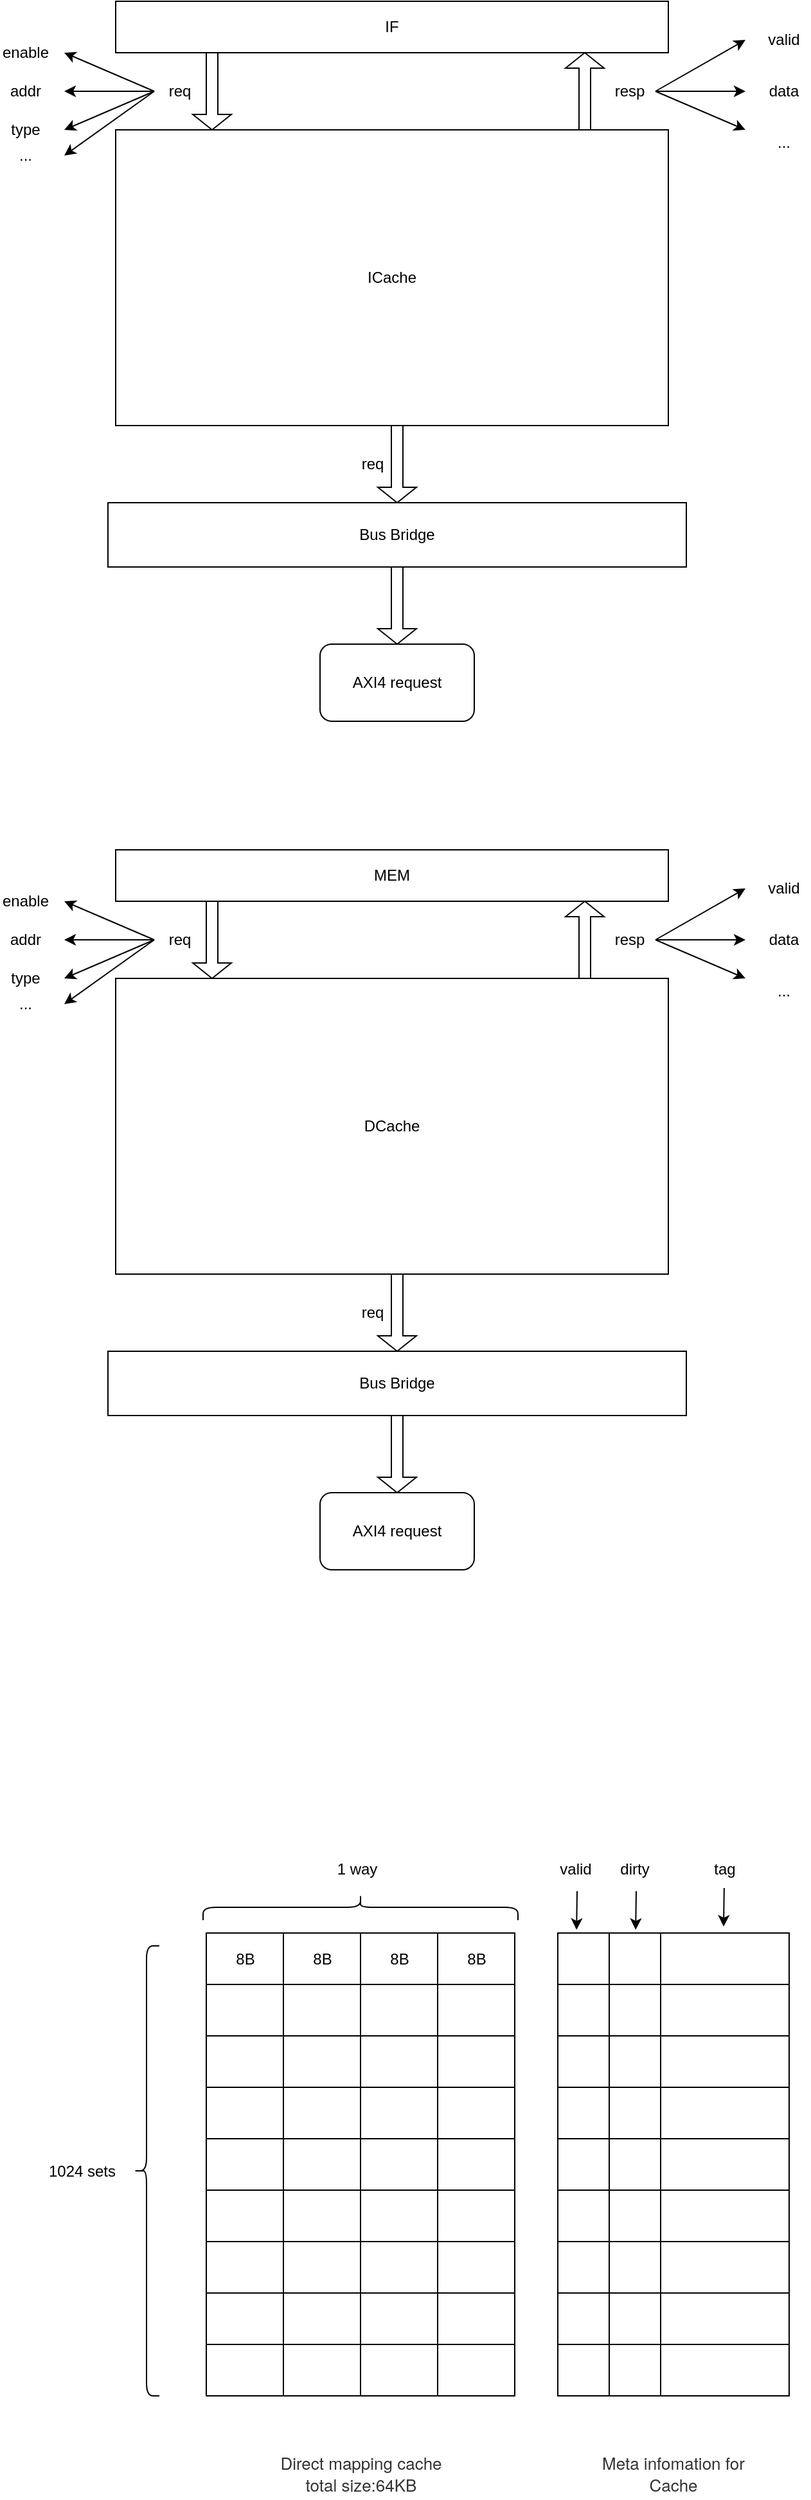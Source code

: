 <mxfile version="14.6.6" type="github">
  <diagram id="e_7Sd0VW4q8tO5xTEZXi" name="Page-1">
    <mxGraphModel dx="2062" dy="1161" grid="1" gridSize="10" guides="1" tooltips="1" connect="1" arrows="1" fold="1" page="1" pageScale="1" pageWidth="827" pageHeight="1169" math="0" shadow="0">
      <root>
        <mxCell id="0" />
        <mxCell id="1" parent="0" />
        <mxCell id="GGSO2HhwlYHAhnENUzxS-1" value="ICache" style="rounded=0;whiteSpace=wrap;html=1;" vertex="1" parent="1">
          <mxGeometry x="180" y="360" width="430" height="230" as="geometry" />
        </mxCell>
        <mxCell id="GGSO2HhwlYHAhnENUzxS-2" value="IF" style="rounded=0;whiteSpace=wrap;html=1;" vertex="1" parent="1">
          <mxGeometry x="180" y="260" width="430" height="40" as="geometry" />
        </mxCell>
        <mxCell id="GGSO2HhwlYHAhnENUzxS-3" value="" style="shape=singleArrow;direction=south;whiteSpace=wrap;html=1;" vertex="1" parent="1">
          <mxGeometry x="240" y="300" width="30" height="60" as="geometry" />
        </mxCell>
        <mxCell id="GGSO2HhwlYHAhnENUzxS-4" value="" style="shape=singleArrow;direction=south;whiteSpace=wrap;html=1;rotation=-180;" vertex="1" parent="1">
          <mxGeometry x="530" y="300" width="30" height="60" as="geometry" />
        </mxCell>
        <mxCell id="GGSO2HhwlYHAhnENUzxS-9" style="edgeStyle=orthogonalEdgeStyle;rounded=0;orthogonalLoop=1;jettySize=auto;html=1;exitX=0;exitY=0.5;exitDx=0;exitDy=0;" edge="1" parent="1" source="GGSO2HhwlYHAhnENUzxS-5">
          <mxGeometry relative="1" as="geometry">
            <mxPoint x="140" y="330" as="targetPoint" />
          </mxGeometry>
        </mxCell>
        <mxCell id="GGSO2HhwlYHAhnENUzxS-5" value="req" style="text;html=1;strokeColor=none;fillColor=none;align=center;verticalAlign=middle;whiteSpace=wrap;rounded=0;" vertex="1" parent="1">
          <mxGeometry x="210" y="320" width="40" height="20" as="geometry" />
        </mxCell>
        <mxCell id="GGSO2HhwlYHAhnENUzxS-18" style="edgeStyle=orthogonalEdgeStyle;rounded=0;orthogonalLoop=1;jettySize=auto;html=1;exitX=1;exitY=0.5;exitDx=0;exitDy=0;" edge="1" parent="1" source="GGSO2HhwlYHAhnENUzxS-7">
          <mxGeometry relative="1" as="geometry">
            <mxPoint x="670" y="330" as="targetPoint" />
          </mxGeometry>
        </mxCell>
        <mxCell id="GGSO2HhwlYHAhnENUzxS-7" value="resp" style="text;html=1;strokeColor=none;fillColor=none;align=center;verticalAlign=middle;whiteSpace=wrap;rounded=0;" vertex="1" parent="1">
          <mxGeometry x="560" y="320" width="40" height="20" as="geometry" />
        </mxCell>
        <mxCell id="GGSO2HhwlYHAhnENUzxS-8" value="" style="endArrow=classic;html=1;exitX=0;exitY=0.5;exitDx=0;exitDy=0;" edge="1" parent="1" source="GGSO2HhwlYHAhnENUzxS-5">
          <mxGeometry width="50" height="50" relative="1" as="geometry">
            <mxPoint x="110" y="360" as="sourcePoint" />
            <mxPoint x="140" y="300" as="targetPoint" />
          </mxGeometry>
        </mxCell>
        <mxCell id="GGSO2HhwlYHAhnENUzxS-10" value="" style="endArrow=classic;html=1;" edge="1" parent="1">
          <mxGeometry width="50" height="50" relative="1" as="geometry">
            <mxPoint x="210" y="330" as="sourcePoint" />
            <mxPoint x="140" y="360" as="targetPoint" />
          </mxGeometry>
        </mxCell>
        <mxCell id="GGSO2HhwlYHAhnENUzxS-11" value="enable" style="text;html=1;strokeColor=none;fillColor=none;align=center;verticalAlign=middle;whiteSpace=wrap;rounded=0;" vertex="1" parent="1">
          <mxGeometry x="90" y="290" width="40" height="20" as="geometry" />
        </mxCell>
        <mxCell id="GGSO2HhwlYHAhnENUzxS-12" value="addr" style="text;html=1;strokeColor=none;fillColor=none;align=center;verticalAlign=middle;whiteSpace=wrap;rounded=0;" vertex="1" parent="1">
          <mxGeometry x="90" y="320" width="40" height="20" as="geometry" />
        </mxCell>
        <mxCell id="GGSO2HhwlYHAhnENUzxS-13" value="type" style="text;html=1;strokeColor=none;fillColor=none;align=center;verticalAlign=middle;whiteSpace=wrap;rounded=0;" vertex="1" parent="1">
          <mxGeometry x="90" y="350" width="40" height="20" as="geometry" />
        </mxCell>
        <mxCell id="GGSO2HhwlYHAhnENUzxS-15" value="" style="endArrow=classic;html=1;" edge="1" parent="1">
          <mxGeometry width="50" height="50" relative="1" as="geometry">
            <mxPoint x="210" y="330" as="sourcePoint" />
            <mxPoint x="140" y="380" as="targetPoint" />
          </mxGeometry>
        </mxCell>
        <mxCell id="GGSO2HhwlYHAhnENUzxS-16" value="..." style="text;html=1;strokeColor=none;fillColor=none;align=center;verticalAlign=middle;whiteSpace=wrap;rounded=0;" vertex="1" parent="1">
          <mxGeometry x="90" y="370" width="40" height="20" as="geometry" />
        </mxCell>
        <mxCell id="GGSO2HhwlYHAhnENUzxS-17" value="" style="endArrow=classic;html=1;exitX=1;exitY=0.5;exitDx=0;exitDy=0;" edge="1" parent="1" source="GGSO2HhwlYHAhnENUzxS-7">
          <mxGeometry width="50" height="50" relative="1" as="geometry">
            <mxPoint x="650" y="340" as="sourcePoint" />
            <mxPoint x="670" y="290" as="targetPoint" />
          </mxGeometry>
        </mxCell>
        <mxCell id="GGSO2HhwlYHAhnENUzxS-19" value="" style="endArrow=classic;html=1;" edge="1" parent="1">
          <mxGeometry width="50" height="50" relative="1" as="geometry">
            <mxPoint x="600" y="330" as="sourcePoint" />
            <mxPoint x="670" y="360" as="targetPoint" />
          </mxGeometry>
        </mxCell>
        <mxCell id="GGSO2HhwlYHAhnENUzxS-21" value="valid" style="text;html=1;strokeColor=none;fillColor=none;align=center;verticalAlign=middle;whiteSpace=wrap;rounded=0;" vertex="1" parent="1">
          <mxGeometry x="680" y="280" width="40" height="20" as="geometry" />
        </mxCell>
        <mxCell id="GGSO2HhwlYHAhnENUzxS-22" value="data" style="text;html=1;strokeColor=none;fillColor=none;align=center;verticalAlign=middle;whiteSpace=wrap;rounded=0;" vertex="1" parent="1">
          <mxGeometry x="680" y="320" width="40" height="20" as="geometry" />
        </mxCell>
        <mxCell id="GGSO2HhwlYHAhnENUzxS-23" value="..." style="text;html=1;strokeColor=none;fillColor=none;align=center;verticalAlign=middle;whiteSpace=wrap;rounded=0;" vertex="1" parent="1">
          <mxGeometry x="680" y="360" width="40" height="20" as="geometry" />
        </mxCell>
        <mxCell id="GGSO2HhwlYHAhnENUzxS-25" value="" style="shape=singleArrow;direction=south;whiteSpace=wrap;html=1;" vertex="1" parent="1">
          <mxGeometry x="384" y="590" width="30" height="60" as="geometry" />
        </mxCell>
        <mxCell id="GGSO2HhwlYHAhnENUzxS-26" value="Bus Bridge" style="rounded=0;whiteSpace=wrap;html=1;" vertex="1" parent="1">
          <mxGeometry x="174" y="650" width="450" height="50" as="geometry" />
        </mxCell>
        <mxCell id="GGSO2HhwlYHAhnENUzxS-45" value="req" style="text;html=1;strokeColor=none;fillColor=none;align=center;verticalAlign=middle;whiteSpace=wrap;rounded=0;" vertex="1" parent="1">
          <mxGeometry x="360" y="610" width="40" height="20" as="geometry" />
        </mxCell>
        <mxCell id="GGSO2HhwlYHAhnENUzxS-46" value="" style="shape=singleArrow;direction=south;whiteSpace=wrap;html=1;" vertex="1" parent="1">
          <mxGeometry x="384" y="700" width="30" height="60" as="geometry" />
        </mxCell>
        <mxCell id="GGSO2HhwlYHAhnENUzxS-47" value="AXI4 request" style="rounded=1;whiteSpace=wrap;html=1;" vertex="1" parent="1">
          <mxGeometry x="339" y="760" width="120" height="60" as="geometry" />
        </mxCell>
        <mxCell id="GGSO2HhwlYHAhnENUzxS-76" value="" style="shape=curlyBracket;whiteSpace=wrap;html=1;rounded=1;" vertex="1" parent="1">
          <mxGeometry x="194" y="1772.5" width="20" height="350" as="geometry" />
        </mxCell>
        <mxCell id="GGSO2HhwlYHAhnENUzxS-77" value="1024 sets" style="text;html=1;strokeColor=none;fillColor=none;align=center;verticalAlign=middle;whiteSpace=wrap;rounded=0;" vertex="1" parent="1">
          <mxGeometry x="124" y="1942.5" width="60" height="10" as="geometry" />
        </mxCell>
        <mxCell id="GGSO2HhwlYHAhnENUzxS-78" value="" style="shape=curlyBracket;whiteSpace=wrap;html=1;rounded=1;flipH=1;rotation=-90;" vertex="1" parent="1">
          <mxGeometry x="360.5" y="1620" width="20" height="245" as="geometry" />
        </mxCell>
        <mxCell id="GGSO2HhwlYHAhnENUzxS-79" value="1 way" style="text;html=1;strokeColor=none;fillColor=none;align=center;verticalAlign=middle;whiteSpace=wrap;rounded=0;" vertex="1" parent="1">
          <mxGeometry x="348" y="1702.5" width="40" height="20" as="geometry" />
        </mxCell>
        <mxCell id="GGSO2HhwlYHAhnENUzxS-80" value="&lt;span style=&quot;color: rgb(51 , 51 , 51) ; font-family: &amp;#34;helvetica neue&amp;#34; , &amp;#34;helvetica&amp;#34; , &amp;#34;arial&amp;#34; , &amp;#34;hiragino sans gb&amp;#34; , &amp;#34;hiragino sans gb w3&amp;#34; , &amp;#34;microsoft yahei ui&amp;#34; , &amp;#34;microsoft yahei&amp;#34; , sans-serif ; font-size: 13px&quot;&gt;Direct mapping cache&lt;br&gt;total size:64KB&lt;br&gt;&lt;/span&gt;" style="text;html=1;strokeColor=none;fillColor=none;align=center;verticalAlign=middle;whiteSpace=wrap;rounded=0;" vertex="1" parent="1">
          <mxGeometry x="297.5" y="2162.5" width="146" height="40" as="geometry" />
        </mxCell>
        <mxCell id="GGSO2HhwlYHAhnENUzxS-81" value="" style="shape=table;html=1;whiteSpace=wrap;startSize=0;container=1;collapsible=0;childLayout=tableLayout;" vertex="1" parent="1">
          <mxGeometry x="250.5" y="1762.5" width="240" height="360" as="geometry" />
        </mxCell>
        <mxCell id="GGSO2HhwlYHAhnENUzxS-82" value="" style="shape=partialRectangle;html=1;whiteSpace=wrap;collapsible=0;dropTarget=0;pointerEvents=0;fillColor=none;top=0;left=0;bottom=0;right=0;points=[[0,0.5],[1,0.5]];portConstraint=eastwest;" vertex="1" parent="GGSO2HhwlYHAhnENUzxS-81">
          <mxGeometry width="240" height="40" as="geometry" />
        </mxCell>
        <mxCell id="GGSO2HhwlYHAhnENUzxS-83" value="8B" style="shape=partialRectangle;html=1;whiteSpace=wrap;connectable=0;overflow=hidden;fillColor=none;top=0;left=0;bottom=0;right=0;" vertex="1" parent="GGSO2HhwlYHAhnENUzxS-82">
          <mxGeometry width="60" height="40" as="geometry" />
        </mxCell>
        <mxCell id="GGSO2HhwlYHAhnENUzxS-84" value="8B" style="shape=partialRectangle;html=1;whiteSpace=wrap;connectable=0;overflow=hidden;fillColor=none;top=0;left=0;bottom=0;right=0;" vertex="1" parent="GGSO2HhwlYHAhnENUzxS-82">
          <mxGeometry x="60" width="60" height="40" as="geometry" />
        </mxCell>
        <mxCell id="GGSO2HhwlYHAhnENUzxS-85" value="8B" style="shape=partialRectangle;html=1;whiteSpace=wrap;connectable=0;overflow=hidden;fillColor=none;top=0;left=0;bottom=0;right=0;" vertex="1" parent="GGSO2HhwlYHAhnENUzxS-82">
          <mxGeometry x="120" width="60" height="40" as="geometry" />
        </mxCell>
        <mxCell id="GGSO2HhwlYHAhnENUzxS-86" value="8B" style="shape=partialRectangle;html=1;whiteSpace=wrap;connectable=0;overflow=hidden;fillColor=none;top=0;left=0;bottom=0;right=0;" vertex="1" parent="GGSO2HhwlYHAhnENUzxS-82">
          <mxGeometry x="180" width="60" height="40" as="geometry" />
        </mxCell>
        <mxCell id="GGSO2HhwlYHAhnENUzxS-87" value="" style="shape=partialRectangle;html=1;whiteSpace=wrap;collapsible=0;dropTarget=0;pointerEvents=0;fillColor=none;top=0;left=0;bottom=0;right=0;points=[[0,0.5],[1,0.5]];portConstraint=eastwest;" vertex="1" parent="GGSO2HhwlYHAhnENUzxS-81">
          <mxGeometry y="40" width="240" height="40" as="geometry" />
        </mxCell>
        <mxCell id="GGSO2HhwlYHAhnENUzxS-88" value="" style="shape=partialRectangle;html=1;whiteSpace=wrap;connectable=0;overflow=hidden;fillColor=none;top=0;left=0;bottom=0;right=0;" vertex="1" parent="GGSO2HhwlYHAhnENUzxS-87">
          <mxGeometry width="60" height="40" as="geometry" />
        </mxCell>
        <mxCell id="GGSO2HhwlYHAhnENUzxS-89" value="" style="shape=partialRectangle;html=1;whiteSpace=wrap;connectable=0;overflow=hidden;fillColor=none;top=0;left=0;bottom=0;right=0;" vertex="1" parent="GGSO2HhwlYHAhnENUzxS-87">
          <mxGeometry x="60" width="60" height="40" as="geometry" />
        </mxCell>
        <mxCell id="GGSO2HhwlYHAhnENUzxS-90" value="" style="shape=partialRectangle;html=1;whiteSpace=wrap;connectable=0;overflow=hidden;fillColor=none;top=0;left=0;bottom=0;right=0;" vertex="1" parent="GGSO2HhwlYHAhnENUzxS-87">
          <mxGeometry x="120" width="60" height="40" as="geometry" />
        </mxCell>
        <mxCell id="GGSO2HhwlYHAhnENUzxS-91" value="" style="shape=partialRectangle;html=1;whiteSpace=wrap;connectable=0;overflow=hidden;fillColor=none;top=0;left=0;bottom=0;right=0;" vertex="1" parent="GGSO2HhwlYHAhnENUzxS-87">
          <mxGeometry x="180" width="60" height="40" as="geometry" />
        </mxCell>
        <mxCell id="GGSO2HhwlYHAhnENUzxS-92" value="" style="shape=partialRectangle;html=1;whiteSpace=wrap;collapsible=0;dropTarget=0;pointerEvents=0;fillColor=none;top=0;left=0;bottom=0;right=0;points=[[0,0.5],[1,0.5]];portConstraint=eastwest;" vertex="1" parent="GGSO2HhwlYHAhnENUzxS-81">
          <mxGeometry y="80" width="240" height="40" as="geometry" />
        </mxCell>
        <mxCell id="GGSO2HhwlYHAhnENUzxS-93" value="" style="shape=partialRectangle;html=1;whiteSpace=wrap;connectable=0;overflow=hidden;fillColor=none;top=0;left=0;bottom=0;right=0;" vertex="1" parent="GGSO2HhwlYHAhnENUzxS-92">
          <mxGeometry width="60" height="40" as="geometry" />
        </mxCell>
        <mxCell id="GGSO2HhwlYHAhnENUzxS-94" value="" style="shape=partialRectangle;html=1;whiteSpace=wrap;connectable=0;overflow=hidden;fillColor=none;top=0;left=0;bottom=0;right=0;" vertex="1" parent="GGSO2HhwlYHAhnENUzxS-92">
          <mxGeometry x="60" width="60" height="40" as="geometry" />
        </mxCell>
        <mxCell id="GGSO2HhwlYHAhnENUzxS-95" value="" style="shape=partialRectangle;html=1;whiteSpace=wrap;connectable=0;overflow=hidden;fillColor=none;top=0;left=0;bottom=0;right=0;" vertex="1" parent="GGSO2HhwlYHAhnENUzxS-92">
          <mxGeometry x="120" width="60" height="40" as="geometry" />
        </mxCell>
        <mxCell id="GGSO2HhwlYHAhnENUzxS-96" value="" style="shape=partialRectangle;html=1;whiteSpace=wrap;connectable=0;overflow=hidden;fillColor=none;top=0;left=0;bottom=0;right=0;" vertex="1" parent="GGSO2HhwlYHAhnENUzxS-92">
          <mxGeometry x="180" width="60" height="40" as="geometry" />
        </mxCell>
        <mxCell id="GGSO2HhwlYHAhnENUzxS-97" value="" style="shape=partialRectangle;html=1;whiteSpace=wrap;collapsible=0;dropTarget=0;pointerEvents=0;fillColor=none;top=0;left=0;bottom=0;right=0;points=[[0,0.5],[1,0.5]];portConstraint=eastwest;" vertex="1" parent="GGSO2HhwlYHAhnENUzxS-81">
          <mxGeometry y="120" width="240" height="40" as="geometry" />
        </mxCell>
        <mxCell id="GGSO2HhwlYHAhnENUzxS-98" value="" style="shape=partialRectangle;html=1;whiteSpace=wrap;connectable=0;overflow=hidden;fillColor=none;top=0;left=0;bottom=0;right=0;" vertex="1" parent="GGSO2HhwlYHAhnENUzxS-97">
          <mxGeometry width="60" height="40" as="geometry" />
        </mxCell>
        <mxCell id="GGSO2HhwlYHAhnENUzxS-99" value="" style="shape=partialRectangle;html=1;whiteSpace=wrap;connectable=0;overflow=hidden;fillColor=none;top=0;left=0;bottom=0;right=0;" vertex="1" parent="GGSO2HhwlYHAhnENUzxS-97">
          <mxGeometry x="60" width="60" height="40" as="geometry" />
        </mxCell>
        <mxCell id="GGSO2HhwlYHAhnENUzxS-100" value="" style="shape=partialRectangle;html=1;whiteSpace=wrap;connectable=0;overflow=hidden;fillColor=none;top=0;left=0;bottom=0;right=0;" vertex="1" parent="GGSO2HhwlYHAhnENUzxS-97">
          <mxGeometry x="120" width="60" height="40" as="geometry" />
        </mxCell>
        <mxCell id="GGSO2HhwlYHAhnENUzxS-101" value="" style="shape=partialRectangle;html=1;whiteSpace=wrap;connectable=0;overflow=hidden;fillColor=none;top=0;left=0;bottom=0;right=0;" vertex="1" parent="GGSO2HhwlYHAhnENUzxS-97">
          <mxGeometry x="180" width="60" height="40" as="geometry" />
        </mxCell>
        <mxCell id="GGSO2HhwlYHAhnENUzxS-102" value="" style="shape=partialRectangle;html=1;whiteSpace=wrap;collapsible=0;dropTarget=0;pointerEvents=0;fillColor=none;top=0;left=0;bottom=0;right=0;points=[[0,0.5],[1,0.5]];portConstraint=eastwest;" vertex="1" parent="GGSO2HhwlYHAhnENUzxS-81">
          <mxGeometry y="160" width="240" height="40" as="geometry" />
        </mxCell>
        <mxCell id="GGSO2HhwlYHAhnENUzxS-103" value="" style="shape=partialRectangle;html=1;whiteSpace=wrap;connectable=0;overflow=hidden;fillColor=none;top=0;left=0;bottom=0;right=0;" vertex="1" parent="GGSO2HhwlYHAhnENUzxS-102">
          <mxGeometry width="60" height="40" as="geometry" />
        </mxCell>
        <mxCell id="GGSO2HhwlYHAhnENUzxS-104" value="" style="shape=partialRectangle;html=1;whiteSpace=wrap;connectable=0;overflow=hidden;fillColor=none;top=0;left=0;bottom=0;right=0;" vertex="1" parent="GGSO2HhwlYHAhnENUzxS-102">
          <mxGeometry x="60" width="60" height="40" as="geometry" />
        </mxCell>
        <mxCell id="GGSO2HhwlYHAhnENUzxS-105" value="" style="shape=partialRectangle;html=1;whiteSpace=wrap;connectable=0;overflow=hidden;fillColor=none;top=0;left=0;bottom=0;right=0;" vertex="1" parent="GGSO2HhwlYHAhnENUzxS-102">
          <mxGeometry x="120" width="60" height="40" as="geometry" />
        </mxCell>
        <mxCell id="GGSO2HhwlYHAhnENUzxS-106" value="" style="shape=partialRectangle;html=1;whiteSpace=wrap;connectable=0;overflow=hidden;fillColor=none;top=0;left=0;bottom=0;right=0;" vertex="1" parent="GGSO2HhwlYHAhnENUzxS-102">
          <mxGeometry x="180" width="60" height="40" as="geometry" />
        </mxCell>
        <mxCell id="GGSO2HhwlYHAhnENUzxS-107" value="" style="shape=partialRectangle;html=1;whiteSpace=wrap;collapsible=0;dropTarget=0;pointerEvents=0;fillColor=none;top=0;left=0;bottom=0;right=0;points=[[0,0.5],[1,0.5]];portConstraint=eastwest;" vertex="1" parent="GGSO2HhwlYHAhnENUzxS-81">
          <mxGeometry y="200" width="240" height="40" as="geometry" />
        </mxCell>
        <mxCell id="GGSO2HhwlYHAhnENUzxS-108" value="" style="shape=partialRectangle;html=1;whiteSpace=wrap;connectable=0;overflow=hidden;fillColor=none;top=0;left=0;bottom=0;right=0;" vertex="1" parent="GGSO2HhwlYHAhnENUzxS-107">
          <mxGeometry width="60" height="40" as="geometry" />
        </mxCell>
        <mxCell id="GGSO2HhwlYHAhnENUzxS-109" value="" style="shape=partialRectangle;html=1;whiteSpace=wrap;connectable=0;overflow=hidden;fillColor=none;top=0;left=0;bottom=0;right=0;" vertex="1" parent="GGSO2HhwlYHAhnENUzxS-107">
          <mxGeometry x="60" width="60" height="40" as="geometry" />
        </mxCell>
        <mxCell id="GGSO2HhwlYHAhnENUzxS-110" value="" style="shape=partialRectangle;html=1;whiteSpace=wrap;connectable=0;overflow=hidden;fillColor=none;top=0;left=0;bottom=0;right=0;" vertex="1" parent="GGSO2HhwlYHAhnENUzxS-107">
          <mxGeometry x="120" width="60" height="40" as="geometry" />
        </mxCell>
        <mxCell id="GGSO2HhwlYHAhnENUzxS-111" value="" style="shape=partialRectangle;html=1;whiteSpace=wrap;connectable=0;overflow=hidden;fillColor=none;top=0;left=0;bottom=0;right=0;" vertex="1" parent="GGSO2HhwlYHAhnENUzxS-107">
          <mxGeometry x="180" width="60" height="40" as="geometry" />
        </mxCell>
        <mxCell id="GGSO2HhwlYHAhnENUzxS-112" value="" style="shape=partialRectangle;html=1;whiteSpace=wrap;collapsible=0;dropTarget=0;pointerEvents=0;fillColor=none;top=0;left=0;bottom=0;right=0;points=[[0,0.5],[1,0.5]];portConstraint=eastwest;" vertex="1" parent="GGSO2HhwlYHAhnENUzxS-81">
          <mxGeometry y="240" width="240" height="40" as="geometry" />
        </mxCell>
        <mxCell id="GGSO2HhwlYHAhnENUzxS-113" value="" style="shape=partialRectangle;html=1;whiteSpace=wrap;connectable=0;overflow=hidden;fillColor=none;top=0;left=0;bottom=0;right=0;" vertex="1" parent="GGSO2HhwlYHAhnENUzxS-112">
          <mxGeometry width="60" height="40" as="geometry" />
        </mxCell>
        <mxCell id="GGSO2HhwlYHAhnENUzxS-114" value="" style="shape=partialRectangle;html=1;whiteSpace=wrap;connectable=0;overflow=hidden;fillColor=none;top=0;left=0;bottom=0;right=0;" vertex="1" parent="GGSO2HhwlYHAhnENUzxS-112">
          <mxGeometry x="60" width="60" height="40" as="geometry" />
        </mxCell>
        <mxCell id="GGSO2HhwlYHAhnENUzxS-115" value="" style="shape=partialRectangle;html=1;whiteSpace=wrap;connectable=0;overflow=hidden;fillColor=none;top=0;left=0;bottom=0;right=0;" vertex="1" parent="GGSO2HhwlYHAhnENUzxS-112">
          <mxGeometry x="120" width="60" height="40" as="geometry" />
        </mxCell>
        <mxCell id="GGSO2HhwlYHAhnENUzxS-116" value="" style="shape=partialRectangle;html=1;whiteSpace=wrap;connectable=0;overflow=hidden;fillColor=none;top=0;left=0;bottom=0;right=0;" vertex="1" parent="GGSO2HhwlYHAhnENUzxS-112">
          <mxGeometry x="180" width="60" height="40" as="geometry" />
        </mxCell>
        <mxCell id="GGSO2HhwlYHAhnENUzxS-117" value="" style="shape=partialRectangle;html=1;whiteSpace=wrap;collapsible=0;dropTarget=0;pointerEvents=0;fillColor=none;top=0;left=0;bottom=0;right=0;points=[[0,0.5],[1,0.5]];portConstraint=eastwest;" vertex="1" parent="GGSO2HhwlYHAhnENUzxS-81">
          <mxGeometry y="280" width="240" height="40" as="geometry" />
        </mxCell>
        <mxCell id="GGSO2HhwlYHAhnENUzxS-118" value="" style="shape=partialRectangle;html=1;whiteSpace=wrap;connectable=0;overflow=hidden;fillColor=none;top=0;left=0;bottom=0;right=0;" vertex="1" parent="GGSO2HhwlYHAhnENUzxS-117">
          <mxGeometry width="60" height="40" as="geometry" />
        </mxCell>
        <mxCell id="GGSO2HhwlYHAhnENUzxS-119" value="" style="shape=partialRectangle;html=1;whiteSpace=wrap;connectable=0;overflow=hidden;fillColor=none;top=0;left=0;bottom=0;right=0;" vertex="1" parent="GGSO2HhwlYHAhnENUzxS-117">
          <mxGeometry x="60" width="60" height="40" as="geometry" />
        </mxCell>
        <mxCell id="GGSO2HhwlYHAhnENUzxS-120" value="" style="shape=partialRectangle;html=1;whiteSpace=wrap;connectable=0;overflow=hidden;fillColor=none;top=0;left=0;bottom=0;right=0;" vertex="1" parent="GGSO2HhwlYHAhnENUzxS-117">
          <mxGeometry x="120" width="60" height="40" as="geometry" />
        </mxCell>
        <mxCell id="GGSO2HhwlYHAhnENUzxS-121" value="" style="shape=partialRectangle;html=1;whiteSpace=wrap;connectable=0;overflow=hidden;fillColor=none;top=0;left=0;bottom=0;right=0;" vertex="1" parent="GGSO2HhwlYHAhnENUzxS-117">
          <mxGeometry x="180" width="60" height="40" as="geometry" />
        </mxCell>
        <mxCell id="GGSO2HhwlYHAhnENUzxS-122" value="" style="shape=partialRectangle;html=1;whiteSpace=wrap;collapsible=0;dropTarget=0;pointerEvents=0;fillColor=none;top=0;left=0;bottom=0;right=0;points=[[0,0.5],[1,0.5]];portConstraint=eastwest;" vertex="1" parent="GGSO2HhwlYHAhnENUzxS-81">
          <mxGeometry y="320" width="240" height="40" as="geometry" />
        </mxCell>
        <mxCell id="GGSO2HhwlYHAhnENUzxS-123" value="" style="shape=partialRectangle;html=1;whiteSpace=wrap;connectable=0;overflow=hidden;fillColor=none;top=0;left=0;bottom=0;right=0;" vertex="1" parent="GGSO2HhwlYHAhnENUzxS-122">
          <mxGeometry width="60" height="40" as="geometry" />
        </mxCell>
        <mxCell id="GGSO2HhwlYHAhnENUzxS-124" value="" style="shape=partialRectangle;html=1;whiteSpace=wrap;connectable=0;overflow=hidden;fillColor=none;top=0;left=0;bottom=0;right=0;" vertex="1" parent="GGSO2HhwlYHAhnENUzxS-122">
          <mxGeometry x="60" width="60" height="40" as="geometry" />
        </mxCell>
        <mxCell id="GGSO2HhwlYHAhnENUzxS-125" value="" style="shape=partialRectangle;html=1;whiteSpace=wrap;connectable=0;overflow=hidden;fillColor=none;top=0;left=0;bottom=0;right=0;" vertex="1" parent="GGSO2HhwlYHAhnENUzxS-122">
          <mxGeometry x="120" width="60" height="40" as="geometry" />
        </mxCell>
        <mxCell id="GGSO2HhwlYHAhnENUzxS-126" value="" style="shape=partialRectangle;html=1;whiteSpace=wrap;connectable=0;overflow=hidden;fillColor=none;top=0;left=0;bottom=0;right=0;" vertex="1" parent="GGSO2HhwlYHAhnENUzxS-122">
          <mxGeometry x="180" width="60" height="40" as="geometry" />
        </mxCell>
        <mxCell id="GGSO2HhwlYHAhnENUzxS-130" value="DCache" style="rounded=0;whiteSpace=wrap;html=1;" vertex="1" parent="1">
          <mxGeometry x="180" y="1020" width="430" height="230" as="geometry" />
        </mxCell>
        <mxCell id="GGSO2HhwlYHAhnENUzxS-131" value="MEM" style="rounded=0;whiteSpace=wrap;html=1;" vertex="1" parent="1">
          <mxGeometry x="180" y="920" width="430" height="40" as="geometry" />
        </mxCell>
        <mxCell id="GGSO2HhwlYHAhnENUzxS-132" value="" style="shape=singleArrow;direction=south;whiteSpace=wrap;html=1;" vertex="1" parent="1">
          <mxGeometry x="240" y="960" width="30" height="60" as="geometry" />
        </mxCell>
        <mxCell id="GGSO2HhwlYHAhnENUzxS-133" value="" style="shape=singleArrow;direction=south;whiteSpace=wrap;html=1;rotation=-180;" vertex="1" parent="1">
          <mxGeometry x="530" y="960" width="30" height="60" as="geometry" />
        </mxCell>
        <mxCell id="GGSO2HhwlYHAhnENUzxS-134" style="edgeStyle=orthogonalEdgeStyle;rounded=0;orthogonalLoop=1;jettySize=auto;html=1;exitX=0;exitY=0.5;exitDx=0;exitDy=0;" edge="1" parent="1" source="GGSO2HhwlYHAhnENUzxS-135">
          <mxGeometry relative="1" as="geometry">
            <mxPoint x="140" y="990" as="targetPoint" />
          </mxGeometry>
        </mxCell>
        <mxCell id="GGSO2HhwlYHAhnENUzxS-135" value="req" style="text;html=1;strokeColor=none;fillColor=none;align=center;verticalAlign=middle;whiteSpace=wrap;rounded=0;" vertex="1" parent="1">
          <mxGeometry x="210" y="980" width="40" height="20" as="geometry" />
        </mxCell>
        <mxCell id="GGSO2HhwlYHAhnENUzxS-136" style="edgeStyle=orthogonalEdgeStyle;rounded=0;orthogonalLoop=1;jettySize=auto;html=1;exitX=1;exitY=0.5;exitDx=0;exitDy=0;" edge="1" parent="1" source="GGSO2HhwlYHAhnENUzxS-137">
          <mxGeometry relative="1" as="geometry">
            <mxPoint x="670" y="990" as="targetPoint" />
          </mxGeometry>
        </mxCell>
        <mxCell id="GGSO2HhwlYHAhnENUzxS-137" value="resp" style="text;html=1;strokeColor=none;fillColor=none;align=center;verticalAlign=middle;whiteSpace=wrap;rounded=0;" vertex="1" parent="1">
          <mxGeometry x="560" y="980" width="40" height="20" as="geometry" />
        </mxCell>
        <mxCell id="GGSO2HhwlYHAhnENUzxS-138" value="" style="endArrow=classic;html=1;exitX=0;exitY=0.5;exitDx=0;exitDy=0;" edge="1" parent="1" source="GGSO2HhwlYHAhnENUzxS-135">
          <mxGeometry width="50" height="50" relative="1" as="geometry">
            <mxPoint x="110" y="1020" as="sourcePoint" />
            <mxPoint x="140" y="960" as="targetPoint" />
          </mxGeometry>
        </mxCell>
        <mxCell id="GGSO2HhwlYHAhnENUzxS-139" value="" style="endArrow=classic;html=1;" edge="1" parent="1">
          <mxGeometry width="50" height="50" relative="1" as="geometry">
            <mxPoint x="210" y="990" as="sourcePoint" />
            <mxPoint x="140" y="1020" as="targetPoint" />
          </mxGeometry>
        </mxCell>
        <mxCell id="GGSO2HhwlYHAhnENUzxS-140" value="enable" style="text;html=1;strokeColor=none;fillColor=none;align=center;verticalAlign=middle;whiteSpace=wrap;rounded=0;" vertex="1" parent="1">
          <mxGeometry x="90" y="950" width="40" height="20" as="geometry" />
        </mxCell>
        <mxCell id="GGSO2HhwlYHAhnENUzxS-141" value="addr" style="text;html=1;strokeColor=none;fillColor=none;align=center;verticalAlign=middle;whiteSpace=wrap;rounded=0;" vertex="1" parent="1">
          <mxGeometry x="90" y="980" width="40" height="20" as="geometry" />
        </mxCell>
        <mxCell id="GGSO2HhwlYHAhnENUzxS-142" value="type" style="text;html=1;strokeColor=none;fillColor=none;align=center;verticalAlign=middle;whiteSpace=wrap;rounded=0;" vertex="1" parent="1">
          <mxGeometry x="90" y="1010" width="40" height="20" as="geometry" />
        </mxCell>
        <mxCell id="GGSO2HhwlYHAhnENUzxS-143" value="" style="endArrow=classic;html=1;" edge="1" parent="1">
          <mxGeometry width="50" height="50" relative="1" as="geometry">
            <mxPoint x="210" y="990" as="sourcePoint" />
            <mxPoint x="140" y="1040" as="targetPoint" />
          </mxGeometry>
        </mxCell>
        <mxCell id="GGSO2HhwlYHAhnENUzxS-144" value="..." style="text;html=1;strokeColor=none;fillColor=none;align=center;verticalAlign=middle;whiteSpace=wrap;rounded=0;" vertex="1" parent="1">
          <mxGeometry x="90" y="1030" width="40" height="20" as="geometry" />
        </mxCell>
        <mxCell id="GGSO2HhwlYHAhnENUzxS-145" value="" style="endArrow=classic;html=1;exitX=1;exitY=0.5;exitDx=0;exitDy=0;" edge="1" parent="1" source="GGSO2HhwlYHAhnENUzxS-137">
          <mxGeometry width="50" height="50" relative="1" as="geometry">
            <mxPoint x="650" y="1000" as="sourcePoint" />
            <mxPoint x="670" y="950" as="targetPoint" />
          </mxGeometry>
        </mxCell>
        <mxCell id="GGSO2HhwlYHAhnENUzxS-146" value="" style="endArrow=classic;html=1;" edge="1" parent="1">
          <mxGeometry width="50" height="50" relative="1" as="geometry">
            <mxPoint x="600" y="990" as="sourcePoint" />
            <mxPoint x="670" y="1020" as="targetPoint" />
          </mxGeometry>
        </mxCell>
        <mxCell id="GGSO2HhwlYHAhnENUzxS-147" value="valid" style="text;html=1;strokeColor=none;fillColor=none;align=center;verticalAlign=middle;whiteSpace=wrap;rounded=0;" vertex="1" parent="1">
          <mxGeometry x="680" y="940" width="40" height="20" as="geometry" />
        </mxCell>
        <mxCell id="GGSO2HhwlYHAhnENUzxS-148" value="data" style="text;html=1;strokeColor=none;fillColor=none;align=center;verticalAlign=middle;whiteSpace=wrap;rounded=0;" vertex="1" parent="1">
          <mxGeometry x="680" y="980" width="40" height="20" as="geometry" />
        </mxCell>
        <mxCell id="GGSO2HhwlYHAhnENUzxS-149" value="..." style="text;html=1;strokeColor=none;fillColor=none;align=center;verticalAlign=middle;whiteSpace=wrap;rounded=0;" vertex="1" parent="1">
          <mxGeometry x="680" y="1020" width="40" height="20" as="geometry" />
        </mxCell>
        <mxCell id="GGSO2HhwlYHAhnENUzxS-150" value="" style="shape=singleArrow;direction=south;whiteSpace=wrap;html=1;" vertex="1" parent="1">
          <mxGeometry x="384" y="1250" width="30" height="60" as="geometry" />
        </mxCell>
        <mxCell id="GGSO2HhwlYHAhnENUzxS-151" value="Bus Bridge" style="rounded=0;whiteSpace=wrap;html=1;" vertex="1" parent="1">
          <mxGeometry x="174" y="1310" width="450" height="50" as="geometry" />
        </mxCell>
        <mxCell id="GGSO2HhwlYHAhnENUzxS-152" value="req" style="text;html=1;strokeColor=none;fillColor=none;align=center;verticalAlign=middle;whiteSpace=wrap;rounded=0;" vertex="1" parent="1">
          <mxGeometry x="360" y="1270" width="40" height="20" as="geometry" />
        </mxCell>
        <mxCell id="GGSO2HhwlYHAhnENUzxS-153" value="" style="shape=singleArrow;direction=south;whiteSpace=wrap;html=1;" vertex="1" parent="1">
          <mxGeometry x="384" y="1360" width="30" height="60" as="geometry" />
        </mxCell>
        <mxCell id="GGSO2HhwlYHAhnENUzxS-154" value="AXI4 request" style="rounded=1;whiteSpace=wrap;html=1;" vertex="1" parent="1">
          <mxGeometry x="339" y="1420" width="120" height="60" as="geometry" />
        </mxCell>
        <mxCell id="GGSO2HhwlYHAhnENUzxS-155" value="" style="shape=table;html=1;whiteSpace=wrap;startSize=0;container=1;collapsible=0;childLayout=tableLayout;" vertex="1" parent="1">
          <mxGeometry x="524" y="1762.5" width="180" height="360" as="geometry" />
        </mxCell>
        <mxCell id="GGSO2HhwlYHAhnENUzxS-188" style="shape=partialRectangle;html=1;whiteSpace=wrap;collapsible=0;dropTarget=0;pointerEvents=0;fillColor=none;top=0;left=0;bottom=0;right=0;points=[[0,0.5],[1,0.5]];portConstraint=eastwest;" vertex="1" parent="GGSO2HhwlYHAhnENUzxS-155">
          <mxGeometry width="180" height="40" as="geometry" />
        </mxCell>
        <mxCell id="GGSO2HhwlYHAhnENUzxS-189" style="shape=partialRectangle;html=1;whiteSpace=wrap;connectable=0;overflow=hidden;fillColor=none;top=0;left=0;bottom=0;right=0;" vertex="1" parent="GGSO2HhwlYHAhnENUzxS-188">
          <mxGeometry width="40" height="40" as="geometry" />
        </mxCell>
        <mxCell id="GGSO2HhwlYHAhnENUzxS-190" style="shape=partialRectangle;html=1;whiteSpace=wrap;connectable=0;overflow=hidden;fillColor=none;top=0;left=0;bottom=0;right=0;" vertex="1" parent="GGSO2HhwlYHAhnENUzxS-188">
          <mxGeometry x="40" width="40" height="40" as="geometry" />
        </mxCell>
        <mxCell id="GGSO2HhwlYHAhnENUzxS-191" style="shape=partialRectangle;html=1;whiteSpace=wrap;connectable=0;overflow=hidden;fillColor=none;top=0;left=0;bottom=0;right=0;" vertex="1" parent="GGSO2HhwlYHAhnENUzxS-188">
          <mxGeometry x="80" width="100" height="40" as="geometry" />
        </mxCell>
        <mxCell id="GGSO2HhwlYHAhnENUzxS-156" value="" style="shape=partialRectangle;html=1;whiteSpace=wrap;collapsible=0;dropTarget=0;pointerEvents=0;fillColor=none;top=0;left=0;bottom=0;right=0;points=[[0,0.5],[1,0.5]];portConstraint=eastwest;" vertex="1" parent="GGSO2HhwlYHAhnENUzxS-155">
          <mxGeometry y="40" width="180" height="40" as="geometry" />
        </mxCell>
        <mxCell id="GGSO2HhwlYHAhnENUzxS-157" value="" style="shape=partialRectangle;html=1;whiteSpace=wrap;connectable=0;overflow=hidden;fillColor=none;top=0;left=0;bottom=0;right=0;" vertex="1" parent="GGSO2HhwlYHAhnENUzxS-156">
          <mxGeometry width="40" height="40" as="geometry" />
        </mxCell>
        <mxCell id="GGSO2HhwlYHAhnENUzxS-158" value="" style="shape=partialRectangle;html=1;whiteSpace=wrap;connectable=0;overflow=hidden;fillColor=none;top=0;left=0;bottom=0;right=0;" vertex="1" parent="GGSO2HhwlYHAhnENUzxS-156">
          <mxGeometry x="40" width="40" height="40" as="geometry" />
        </mxCell>
        <mxCell id="GGSO2HhwlYHAhnENUzxS-159" value="" style="shape=partialRectangle;html=1;whiteSpace=wrap;connectable=0;overflow=hidden;fillColor=none;top=0;left=0;bottom=0;right=0;" vertex="1" parent="GGSO2HhwlYHAhnENUzxS-156">
          <mxGeometry x="80" width="100" height="40" as="geometry" />
        </mxCell>
        <mxCell id="GGSO2HhwlYHAhnENUzxS-160" value="" style="shape=partialRectangle;html=1;whiteSpace=wrap;collapsible=0;dropTarget=0;pointerEvents=0;fillColor=none;top=0;left=0;bottom=0;right=0;points=[[0,0.5],[1,0.5]];portConstraint=eastwest;" vertex="1" parent="GGSO2HhwlYHAhnENUzxS-155">
          <mxGeometry y="80" width="180" height="40" as="geometry" />
        </mxCell>
        <mxCell id="GGSO2HhwlYHAhnENUzxS-161" value="" style="shape=partialRectangle;html=1;whiteSpace=wrap;connectable=0;overflow=hidden;fillColor=none;top=0;left=0;bottom=0;right=0;" vertex="1" parent="GGSO2HhwlYHAhnENUzxS-160">
          <mxGeometry width="40" height="40" as="geometry" />
        </mxCell>
        <mxCell id="GGSO2HhwlYHAhnENUzxS-162" value="" style="shape=partialRectangle;html=1;whiteSpace=wrap;connectable=0;overflow=hidden;fillColor=none;top=0;left=0;bottom=0;right=0;" vertex="1" parent="GGSO2HhwlYHAhnENUzxS-160">
          <mxGeometry x="40" width="40" height="40" as="geometry" />
        </mxCell>
        <mxCell id="GGSO2HhwlYHAhnENUzxS-163" value="" style="shape=partialRectangle;html=1;whiteSpace=wrap;connectable=0;overflow=hidden;fillColor=none;top=0;left=0;bottom=0;right=0;" vertex="1" parent="GGSO2HhwlYHAhnENUzxS-160">
          <mxGeometry x="80" width="100" height="40" as="geometry" />
        </mxCell>
        <mxCell id="GGSO2HhwlYHAhnENUzxS-164" value="" style="shape=partialRectangle;html=1;whiteSpace=wrap;collapsible=0;dropTarget=0;pointerEvents=0;fillColor=none;top=0;left=0;bottom=0;right=0;points=[[0,0.5],[1,0.5]];portConstraint=eastwest;" vertex="1" parent="GGSO2HhwlYHAhnENUzxS-155">
          <mxGeometry y="120" width="180" height="40" as="geometry" />
        </mxCell>
        <mxCell id="GGSO2HhwlYHAhnENUzxS-165" value="" style="shape=partialRectangle;html=1;whiteSpace=wrap;connectable=0;overflow=hidden;fillColor=none;top=0;left=0;bottom=0;right=0;" vertex="1" parent="GGSO2HhwlYHAhnENUzxS-164">
          <mxGeometry width="40" height="40" as="geometry" />
        </mxCell>
        <mxCell id="GGSO2HhwlYHAhnENUzxS-166" value="" style="shape=partialRectangle;html=1;whiteSpace=wrap;connectable=0;overflow=hidden;fillColor=none;top=0;left=0;bottom=0;right=0;" vertex="1" parent="GGSO2HhwlYHAhnENUzxS-164">
          <mxGeometry x="40" width="40" height="40" as="geometry" />
        </mxCell>
        <mxCell id="GGSO2HhwlYHAhnENUzxS-167" value="" style="shape=partialRectangle;html=1;whiteSpace=wrap;connectable=0;overflow=hidden;fillColor=none;top=0;left=0;bottom=0;right=0;" vertex="1" parent="GGSO2HhwlYHAhnENUzxS-164">
          <mxGeometry x="80" width="100" height="40" as="geometry" />
        </mxCell>
        <mxCell id="GGSO2HhwlYHAhnENUzxS-168" value="" style="shape=partialRectangle;html=1;whiteSpace=wrap;collapsible=0;dropTarget=0;pointerEvents=0;fillColor=none;top=0;left=0;bottom=0;right=0;points=[[0,0.5],[1,0.5]];portConstraint=eastwest;" vertex="1" parent="GGSO2HhwlYHAhnENUzxS-155">
          <mxGeometry y="160" width="180" height="40" as="geometry" />
        </mxCell>
        <mxCell id="GGSO2HhwlYHAhnENUzxS-169" value="" style="shape=partialRectangle;html=1;whiteSpace=wrap;connectable=0;overflow=hidden;fillColor=none;top=0;left=0;bottom=0;right=0;" vertex="1" parent="GGSO2HhwlYHAhnENUzxS-168">
          <mxGeometry width="40" height="40" as="geometry" />
        </mxCell>
        <mxCell id="GGSO2HhwlYHAhnENUzxS-170" value="" style="shape=partialRectangle;html=1;whiteSpace=wrap;connectable=0;overflow=hidden;fillColor=none;top=0;left=0;bottom=0;right=0;" vertex="1" parent="GGSO2HhwlYHAhnENUzxS-168">
          <mxGeometry x="40" width="40" height="40" as="geometry" />
        </mxCell>
        <mxCell id="GGSO2HhwlYHAhnENUzxS-171" value="" style="shape=partialRectangle;html=1;whiteSpace=wrap;connectable=0;overflow=hidden;fillColor=none;top=0;left=0;bottom=0;right=0;" vertex="1" parent="GGSO2HhwlYHAhnENUzxS-168">
          <mxGeometry x="80" width="100" height="40" as="geometry" />
        </mxCell>
        <mxCell id="GGSO2HhwlYHAhnENUzxS-172" value="" style="shape=partialRectangle;html=1;whiteSpace=wrap;collapsible=0;dropTarget=0;pointerEvents=0;fillColor=none;top=0;left=0;bottom=0;right=0;points=[[0,0.5],[1,0.5]];portConstraint=eastwest;" vertex="1" parent="GGSO2HhwlYHAhnENUzxS-155">
          <mxGeometry y="200" width="180" height="40" as="geometry" />
        </mxCell>
        <mxCell id="GGSO2HhwlYHAhnENUzxS-173" value="" style="shape=partialRectangle;html=1;whiteSpace=wrap;connectable=0;overflow=hidden;fillColor=none;top=0;left=0;bottom=0;right=0;" vertex="1" parent="GGSO2HhwlYHAhnENUzxS-172">
          <mxGeometry width="40" height="40" as="geometry" />
        </mxCell>
        <mxCell id="GGSO2HhwlYHAhnENUzxS-174" value="" style="shape=partialRectangle;html=1;whiteSpace=wrap;connectable=0;overflow=hidden;fillColor=none;top=0;left=0;bottom=0;right=0;" vertex="1" parent="GGSO2HhwlYHAhnENUzxS-172">
          <mxGeometry x="40" width="40" height="40" as="geometry" />
        </mxCell>
        <mxCell id="GGSO2HhwlYHAhnENUzxS-175" value="" style="shape=partialRectangle;html=1;whiteSpace=wrap;connectable=0;overflow=hidden;fillColor=none;top=0;left=0;bottom=0;right=0;" vertex="1" parent="GGSO2HhwlYHAhnENUzxS-172">
          <mxGeometry x="80" width="100" height="40" as="geometry" />
        </mxCell>
        <mxCell id="GGSO2HhwlYHAhnENUzxS-176" value="" style="shape=partialRectangle;html=1;whiteSpace=wrap;collapsible=0;dropTarget=0;pointerEvents=0;fillColor=none;top=0;left=0;bottom=0;right=0;points=[[0,0.5],[1,0.5]];portConstraint=eastwest;" vertex="1" parent="GGSO2HhwlYHAhnENUzxS-155">
          <mxGeometry y="240" width="180" height="40" as="geometry" />
        </mxCell>
        <mxCell id="GGSO2HhwlYHAhnENUzxS-177" value="" style="shape=partialRectangle;html=1;whiteSpace=wrap;connectable=0;overflow=hidden;fillColor=none;top=0;left=0;bottom=0;right=0;" vertex="1" parent="GGSO2HhwlYHAhnENUzxS-176">
          <mxGeometry width="40" height="40" as="geometry" />
        </mxCell>
        <mxCell id="GGSO2HhwlYHAhnENUzxS-178" value="" style="shape=partialRectangle;html=1;whiteSpace=wrap;connectable=0;overflow=hidden;fillColor=none;top=0;left=0;bottom=0;right=0;" vertex="1" parent="GGSO2HhwlYHAhnENUzxS-176">
          <mxGeometry x="40" width="40" height="40" as="geometry" />
        </mxCell>
        <mxCell id="GGSO2HhwlYHAhnENUzxS-179" value="" style="shape=partialRectangle;html=1;whiteSpace=wrap;connectable=0;overflow=hidden;fillColor=none;top=0;left=0;bottom=0;right=0;" vertex="1" parent="GGSO2HhwlYHAhnENUzxS-176">
          <mxGeometry x="80" width="100" height="40" as="geometry" />
        </mxCell>
        <mxCell id="GGSO2HhwlYHAhnENUzxS-180" value="" style="shape=partialRectangle;html=1;whiteSpace=wrap;collapsible=0;dropTarget=0;pointerEvents=0;fillColor=none;top=0;left=0;bottom=0;right=0;points=[[0,0.5],[1,0.5]];portConstraint=eastwest;" vertex="1" parent="GGSO2HhwlYHAhnENUzxS-155">
          <mxGeometry y="280" width="180" height="40" as="geometry" />
        </mxCell>
        <mxCell id="GGSO2HhwlYHAhnENUzxS-181" value="" style="shape=partialRectangle;html=1;whiteSpace=wrap;connectable=0;overflow=hidden;fillColor=none;top=0;left=0;bottom=0;right=0;" vertex="1" parent="GGSO2HhwlYHAhnENUzxS-180">
          <mxGeometry width="40" height="40" as="geometry" />
        </mxCell>
        <mxCell id="GGSO2HhwlYHAhnENUzxS-182" value="" style="shape=partialRectangle;html=1;whiteSpace=wrap;connectable=0;overflow=hidden;fillColor=none;top=0;left=0;bottom=0;right=0;" vertex="1" parent="GGSO2HhwlYHAhnENUzxS-180">
          <mxGeometry x="40" width="40" height="40" as="geometry" />
        </mxCell>
        <mxCell id="GGSO2HhwlYHAhnENUzxS-183" value="" style="shape=partialRectangle;html=1;whiteSpace=wrap;connectable=0;overflow=hidden;fillColor=none;top=0;left=0;bottom=0;right=0;" vertex="1" parent="GGSO2HhwlYHAhnENUzxS-180">
          <mxGeometry x="80" width="100" height="40" as="geometry" />
        </mxCell>
        <mxCell id="GGSO2HhwlYHAhnENUzxS-184" value="" style="shape=partialRectangle;html=1;whiteSpace=wrap;collapsible=0;dropTarget=0;pointerEvents=0;fillColor=none;top=0;left=0;bottom=0;right=0;points=[[0,0.5],[1,0.5]];portConstraint=eastwest;" vertex="1" parent="GGSO2HhwlYHAhnENUzxS-155">
          <mxGeometry y="320" width="180" height="40" as="geometry" />
        </mxCell>
        <mxCell id="GGSO2HhwlYHAhnENUzxS-185" value="" style="shape=partialRectangle;html=1;whiteSpace=wrap;connectable=0;overflow=hidden;fillColor=none;top=0;left=0;bottom=0;right=0;" vertex="1" parent="GGSO2HhwlYHAhnENUzxS-184">
          <mxGeometry width="40" height="40" as="geometry" />
        </mxCell>
        <mxCell id="GGSO2HhwlYHAhnENUzxS-186" value="" style="shape=partialRectangle;html=1;whiteSpace=wrap;connectable=0;overflow=hidden;fillColor=none;top=0;left=0;bottom=0;right=0;" vertex="1" parent="GGSO2HhwlYHAhnENUzxS-184">
          <mxGeometry x="40" width="40" height="40" as="geometry" />
        </mxCell>
        <mxCell id="GGSO2HhwlYHAhnENUzxS-187" value="" style="shape=partialRectangle;html=1;whiteSpace=wrap;connectable=0;overflow=hidden;fillColor=none;top=0;left=0;bottom=0;right=0;" vertex="1" parent="GGSO2HhwlYHAhnENUzxS-184">
          <mxGeometry x="80" width="100" height="40" as="geometry" />
        </mxCell>
        <mxCell id="GGSO2HhwlYHAhnENUzxS-192" value="" style="endArrow=classic;html=1;entryX=0.081;entryY=-0.062;entryDx=0;entryDy=0;entryPerimeter=0;" edge="1" parent="1" target="GGSO2HhwlYHAhnENUzxS-188">
          <mxGeometry width="50" height="50" relative="1" as="geometry">
            <mxPoint x="539" y="1730" as="sourcePoint" />
            <mxPoint x="574" y="1670" as="targetPoint" />
          </mxGeometry>
        </mxCell>
        <mxCell id="GGSO2HhwlYHAhnENUzxS-193" value="valid" style="text;html=1;strokeColor=none;fillColor=none;align=center;verticalAlign=middle;whiteSpace=wrap;rounded=0;" vertex="1" parent="1">
          <mxGeometry x="518" y="1702.5" width="40" height="20" as="geometry" />
        </mxCell>
        <mxCell id="GGSO2HhwlYHAhnENUzxS-194" value="" style="endArrow=classic;html=1;entryX=0.081;entryY=-0.062;entryDx=0;entryDy=0;entryPerimeter=0;" edge="1" parent="1">
          <mxGeometry width="50" height="50" relative="1" as="geometry">
            <mxPoint x="585" y="1730" as="sourcePoint" />
            <mxPoint x="584.58" y="1760.02" as="targetPoint" />
          </mxGeometry>
        </mxCell>
        <mxCell id="GGSO2HhwlYHAhnENUzxS-195" value="dirty" style="text;html=1;strokeColor=none;fillColor=none;align=center;verticalAlign=middle;whiteSpace=wrap;rounded=0;" vertex="1" parent="1">
          <mxGeometry x="564" y="1702.5" width="40" height="20" as="geometry" />
        </mxCell>
        <mxCell id="GGSO2HhwlYHAhnENUzxS-198" value="" style="endArrow=classic;html=1;entryX=0.081;entryY=-0.062;entryDx=0;entryDy=0;entryPerimeter=0;" edge="1" parent="1">
          <mxGeometry width="50" height="50" relative="1" as="geometry">
            <mxPoint x="653.42" y="1727.49" as="sourcePoint" />
            <mxPoint x="653.0" y="1757.51" as="targetPoint" />
          </mxGeometry>
        </mxCell>
        <mxCell id="GGSO2HhwlYHAhnENUzxS-199" value="tag" style="text;html=1;strokeColor=none;fillColor=none;align=center;verticalAlign=middle;whiteSpace=wrap;rounded=0;" vertex="1" parent="1">
          <mxGeometry x="634" y="1702.5" width="40" height="20" as="geometry" />
        </mxCell>
        <mxCell id="GGSO2HhwlYHAhnENUzxS-200" value="&lt;span style=&quot;color: rgb(51 , 51 , 51) ; font-family: &amp;#34;helvetica neue&amp;#34; , &amp;#34;helvetica&amp;#34; , &amp;#34;arial&amp;#34; , &amp;#34;hiragino sans gb&amp;#34; , &amp;#34;hiragino sans gb w3&amp;#34; , &amp;#34;microsoft yahei ui&amp;#34; , &amp;#34;microsoft yahei&amp;#34; , sans-serif ; font-size: 13px&quot;&gt;Meta infomation for Cache&lt;br&gt;&lt;/span&gt;" style="text;html=1;strokeColor=none;fillColor=none;align=center;verticalAlign=middle;whiteSpace=wrap;rounded=0;" vertex="1" parent="1">
          <mxGeometry x="541" y="2162.5" width="146" height="40" as="geometry" />
        </mxCell>
      </root>
    </mxGraphModel>
  </diagram>
</mxfile>
